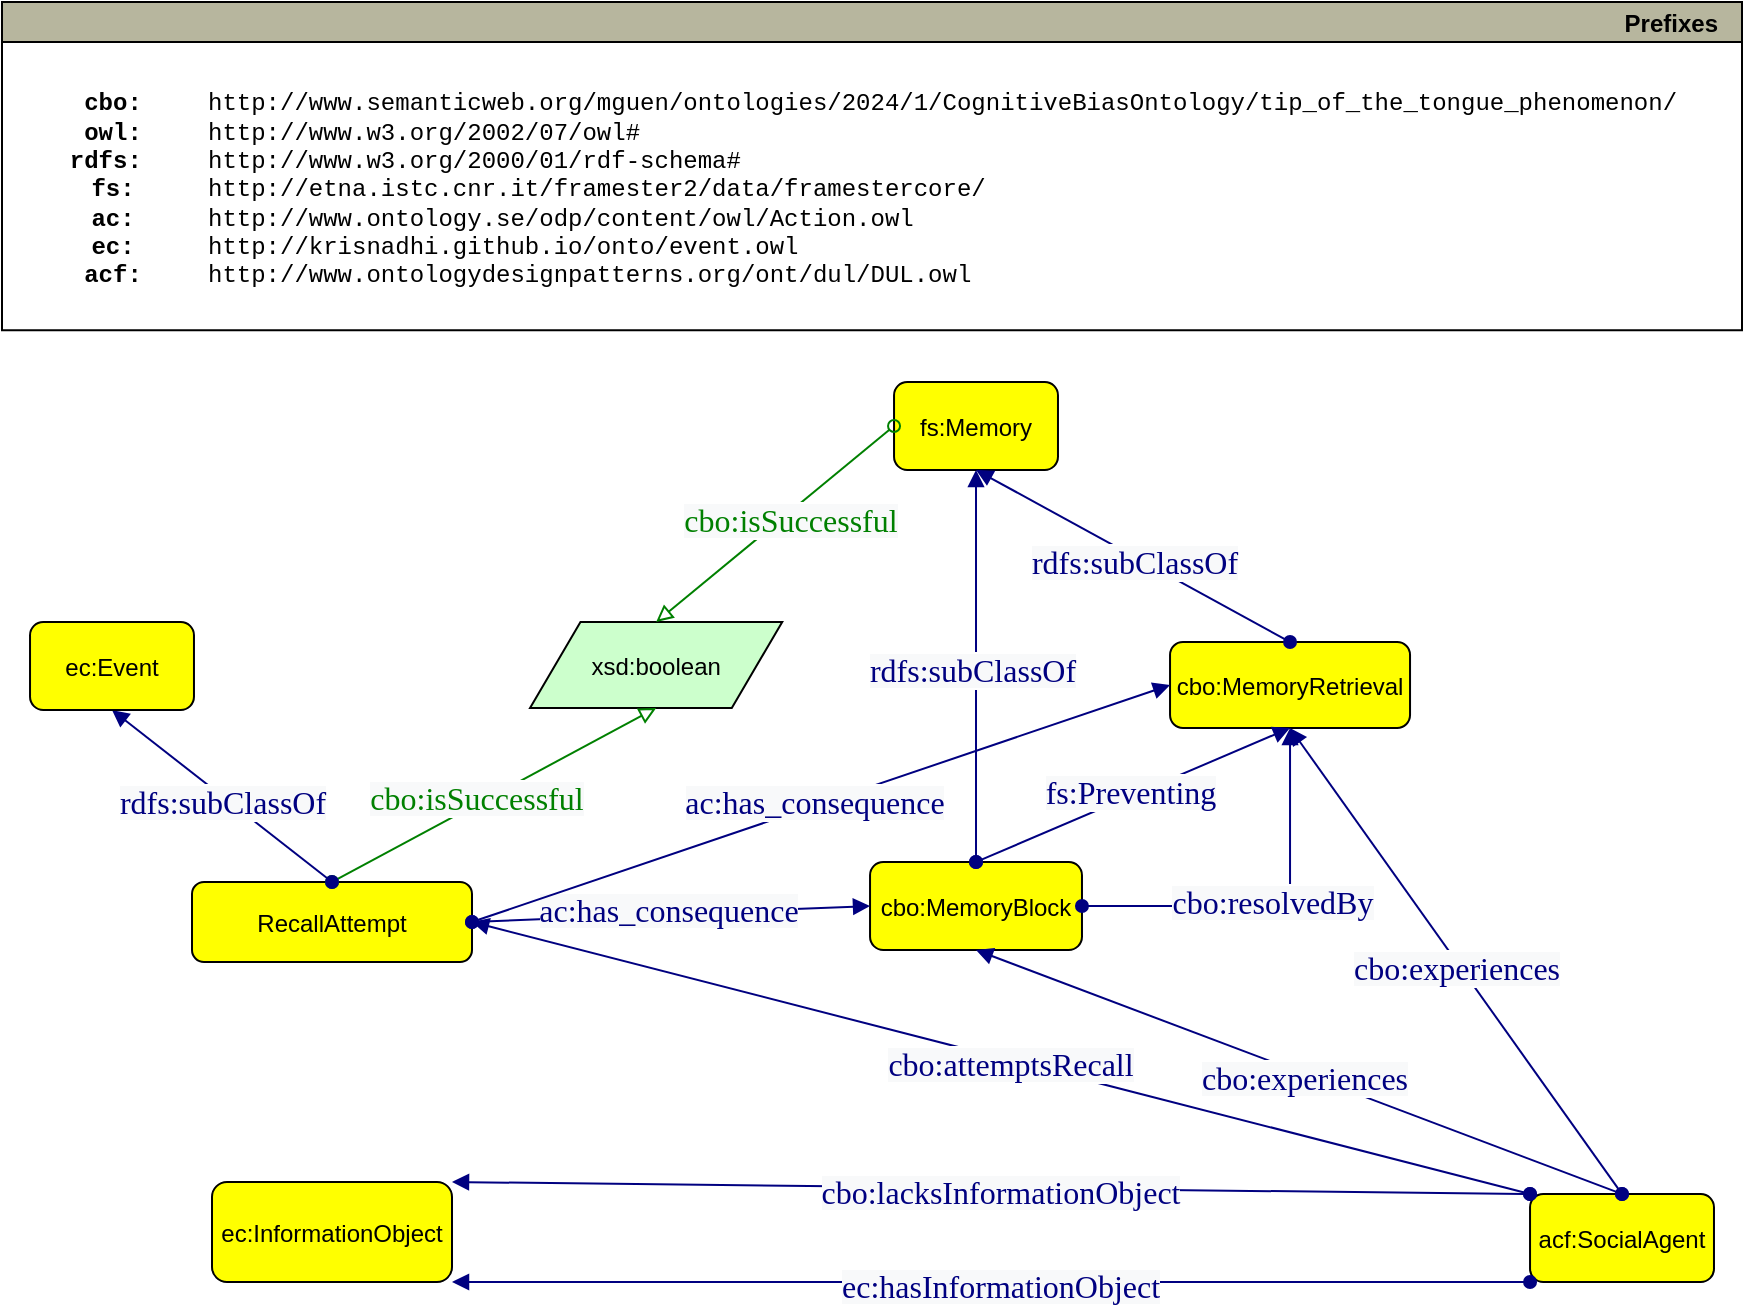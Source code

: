 <mxfile version="23.1.6" type="device">
  <diagram id="6d8gwa83Z1-3ITr1Tqsd" name="Pagina-1">
    <mxGraphModel dx="1318" dy="1720" grid="1" gridSize="10" guides="1" tooltips="1" connect="1" arrows="1" fold="1" page="1" pageScale="1" pageWidth="827" pageHeight="1169" math="0" shadow="0">
      <root>
        <mxCell id="0" />
        <mxCell id="1" parent="0" />
        <mxCell id="SscuQnC_vR0tz2D76TeG-1" value="Prefixes" style="graphMlID=n0;shape=swimlane;startSize=20;fillColor=#b7b69e;strokeColor=#000000;strokeWidth=1.0;align=right;spacingRight=10;fontStyle=1" parent="1" vertex="1">
          <mxGeometry x="375" y="-40" width="870" height="164.1" as="geometry" />
        </mxCell>
        <mxCell id="SscuQnC_vR0tz2D76TeG-2" value="&lt;b&gt;cbo:&lt;br&gt;owl:&lt;br&gt;rdfs:&amp;nbsp;&lt;br&gt;fs:&lt;br&gt;ac:&lt;br&gt;ec:&lt;br&gt;acf:&lt;br&gt;&lt;/b&gt;" style="text;html=1;align=center;verticalAlign=middle;resizable=0;points=[];autosize=1;fontFamily=Courier New;" parent="SscuQnC_vR0tz2D76TeG-1" vertex="1">
          <mxGeometry x="19.996" y="39.1" width="70" height="110" as="geometry" />
        </mxCell>
        <mxCell id="SscuQnC_vR0tz2D76TeG-3" value="http://www.semanticweb.org/mguen/ontologies/2024/1/CognitiveBiasOntology/tip_of_the_tongue_phenomenon/&lt;br&gt;http://www.w3.org/2002/07/owl#&lt;br&gt;http://www.w3.org/2000/01/rdf-schema#&lt;br&gt;http://etna.istc.cnr.it/framester2/data/framestercore/&lt;br&gt;http://www.ontology.se/odp/content/owl/Action.owl&lt;br&gt;http://krisnadhi.github.io/onto/event.owl&lt;br&gt;http://www.ontologydesignpatterns.org/ont/dul/DUL.owl" style="text;html=1;align=left;verticalAlign=middle;resizable=0;points=[];autosize=1;fontFamily=Courier New;" parent="1" vertex="1">
          <mxGeometry x="475.996" y="-0.9" width="760" height="110" as="geometry" />
        </mxCell>
        <mxCell id="Dj5UaSy7y9we4r559xRQ-1" value="acf:SocialAgent" style="graphMlID=n4;shape=rect;rounded=1;arcsize=30;fillColor=#ffff00;strokeColor=#000000;strokeWidth=1.0" parent="1" vertex="1">
          <mxGeometry x="1139.02" y="556" width="91.97" height="44" as="geometry" />
        </mxCell>
        <mxCell id="Dj5UaSy7y9we4r559xRQ-2" value="RecallAttempt" style="graphMlID=n4;shape=rect;rounded=1;arcsize=30;fillColor=#ffff00;strokeColor=#000000;strokeWidth=1.0" parent="1" vertex="1">
          <mxGeometry x="470" y="400" width="140" height="40" as="geometry" />
        </mxCell>
        <mxCell id="Dj5UaSy7y9we4r559xRQ-3" value="cbo:MemoryBlock" style="graphMlID=n4;shape=rect;rounded=1;arcsize=30;fillColor=#ffff00;strokeColor=#000000;strokeWidth=1.0" parent="1" vertex="1">
          <mxGeometry x="809.02" y="390" width="105.97" height="44" as="geometry" />
        </mxCell>
        <mxCell id="Dj5UaSy7y9we4r559xRQ-4" value="cbo:MemoryRetrieval" style="graphMlID=n4;shape=rect;rounded=1;arcsize=30;fillColor=#ffff00;strokeColor=#000000;strokeWidth=1.0" parent="1" vertex="1">
          <mxGeometry x="959.02" y="280" width="120" height="43" as="geometry" />
        </mxCell>
        <mxCell id="Dj5UaSy7y9we4r559xRQ-5" value="" style="graphMlID=e0;rounded=0;endArrow=block;strokeColor=#000080;strokeWidth=1.0;startArrow=oval;startFill=1;endFill=1;exitX=1;exitY=0.5;exitDx=0;exitDy=0;entryX=0.5;entryY=1;entryDx=0;entryDy=0;noEdgeStyle=1;" parent="1" source="Dj5UaSy7y9we4r559xRQ-3" target="Dj5UaSy7y9we4r559xRQ-4" edge="1">
          <mxGeometry relative="1" as="geometry">
            <mxPoint x="1013.02" y="465" as="sourcePoint" />
            <mxPoint x="1267.02" y="235" as="targetPoint" />
            <Array as="points">
              <mxPoint x="1019.02" y="412" />
            </Array>
          </mxGeometry>
        </mxCell>
        <mxCell id="Dj5UaSy7y9we4r559xRQ-6" value="&lt;span style=&quot;color: rgb(0 , 0 , 128) ; font-family: &amp;quot;dialog&amp;quot; ; font-size: 16px ; background-color: rgb(248 , 249 , 250)&quot;&gt;cbo:resolvedBy&lt;/span&gt;" style="text;html=1;align=center;verticalAlign=middle;resizable=0;points=[];labelBackgroundColor=#ffffff;" parent="Dj5UaSy7y9we4r559xRQ-5" vertex="1" connectable="0">
          <mxGeometry x="-0.017" y="2" relative="1" as="geometry">
            <mxPoint as="offset" />
          </mxGeometry>
        </mxCell>
        <mxCell id="Dj5UaSy7y9we4r559xRQ-7" value="" style="graphMlID=e0;rounded=0;endArrow=block;strokeColor=#000080;strokeWidth=1.0;startArrow=oval;startFill=1;endFill=1;entryX=0.5;entryY=1;entryDx=0;entryDy=0;noEdgeStyle=1;exitX=0.5;exitY=0;exitDx=0;exitDy=0;" parent="1" source="Dj5UaSy7y9we4r559xRQ-3" target="Dj5UaSy7y9we4r559xRQ-4" edge="1">
          <mxGeometry relative="1" as="geometry">
            <mxPoint x="1009.02" y="420" as="sourcePoint" />
            <mxPoint x="699.02" y="466" as="targetPoint" />
            <Array as="points" />
          </mxGeometry>
        </mxCell>
        <mxCell id="Dj5UaSy7y9we4r559xRQ-8" value="&lt;span style=&quot;color: rgb(0 , 0 , 128) ; font-family: &amp;quot;dialog&amp;quot; ; font-size: 16px ; background-color: rgb(248 , 249 , 250)&quot;&gt;fs:Preventing&lt;/span&gt;" style="text;html=1;align=center;verticalAlign=middle;resizable=0;points=[];labelBackgroundColor=#ffffff;" parent="Dj5UaSy7y9we4r559xRQ-7" vertex="1" connectable="0">
          <mxGeometry x="-0.017" y="2" relative="1" as="geometry">
            <mxPoint as="offset" />
          </mxGeometry>
        </mxCell>
        <mxCell id="Dj5UaSy7y9we4r559xRQ-9" value="" style="graphMlID=e0;rounded=0;endArrow=block;strokeColor=#000080;strokeWidth=1.0;startArrow=oval;startFill=1;endFill=1;exitX=0;exitY=0;exitDx=0;exitDy=0;entryX=1;entryY=0;entryDx=0;entryDy=0;" parent="1" source="Dj5UaSy7y9we4r559xRQ-1" target="Dj5UaSy7y9we4r559xRQ-11" edge="1">
          <mxGeometry relative="1" as="geometry">
            <mxPoint x="619.02" y="380" as="sourcePoint" />
            <mxPoint x="869.02" y="710" as="targetPoint" />
            <Array as="points" />
          </mxGeometry>
        </mxCell>
        <mxCell id="Dj5UaSy7y9we4r559xRQ-10" value="&lt;span style=&quot;color: rgb(0 , 0 , 128) ; font-family: &amp;quot;dialog&amp;quot; ; font-size: 16px ; background-color: rgb(248 , 249 , 250)&quot;&gt;cbo:lacksInformationObject&lt;/span&gt;" style="text;html=1;align=center;verticalAlign=middle;resizable=0;points=[];labelBackgroundColor=#ffffff;" parent="Dj5UaSy7y9we4r559xRQ-9" vertex="1" connectable="0">
          <mxGeometry x="-0.017" y="2" relative="1" as="geometry">
            <mxPoint as="offset" />
          </mxGeometry>
        </mxCell>
        <mxCell id="Dj5UaSy7y9we4r559xRQ-11" value="ec:InformationObject" style="graphMlID=n4;shape=rect;rounded=1;arcsize=30;fillColor=#ffff00;strokeColor=#000000;strokeWidth=1.0" parent="1" vertex="1">
          <mxGeometry x="480" y="550" width="120" height="50" as="geometry" />
        </mxCell>
        <mxCell id="Dj5UaSy7y9we4r559xRQ-12" value="" style="graphMlID=e0;rounded=0;endArrow=block;strokeColor=#000080;strokeWidth=1.0;startArrow=oval;startFill=1;endFill=1;exitX=0.5;exitY=0;exitDx=0;exitDy=0;entryX=0.5;entryY=1;entryDx=0;entryDy=0;" parent="1" source="Dj5UaSy7y9we4r559xRQ-1" target="Dj5UaSy7y9we4r559xRQ-3" edge="1">
          <mxGeometry relative="1" as="geometry">
            <mxPoint x="689.02" y="290.082" as="sourcePoint" />
            <mxPoint x="419.02" y="352" as="targetPoint" />
          </mxGeometry>
        </mxCell>
        <mxCell id="Dj5UaSy7y9we4r559xRQ-13" value="&lt;span style=&quot;color: rgb(0 , 0 , 128) ; font-family: &amp;quot;dialog&amp;quot; ; font-size: 16px ; background-color: rgb(248 , 249 , 250)&quot;&gt;cbo:experiences&lt;/span&gt;" style="text;html=1;align=center;verticalAlign=middle;resizable=0;points=[];labelBackgroundColor=#ffffff;" parent="Dj5UaSy7y9we4r559xRQ-12" vertex="1" connectable="0">
          <mxGeometry x="-0.017" y="2" relative="1" as="geometry">
            <mxPoint as="offset" />
          </mxGeometry>
        </mxCell>
        <mxCell id="Dj5UaSy7y9we4r559xRQ-14" value="" style="graphMlID=e0;rounded=0;endArrow=block;strokeColor=#000080;strokeWidth=1.0;startArrow=oval;startFill=1;endFill=1;exitX=1;exitY=0.5;exitDx=0;exitDy=0;entryX=0;entryY=0.5;entryDx=0;entryDy=0;noEdgeStyle=1;" parent="1" source="Dj5UaSy7y9we4r559xRQ-2" target="Dj5UaSy7y9we4r559xRQ-3" edge="1">
          <mxGeometry relative="1" as="geometry">
            <mxPoint x="900.02" y="130" as="sourcePoint" />
            <mxPoint x="899.02" y="498" as="targetPoint" />
          </mxGeometry>
        </mxCell>
        <mxCell id="Dj5UaSy7y9we4r559xRQ-15" value="&lt;span style=&quot;color: rgb(0 , 0 , 128) ; font-family: &amp;quot;dialog&amp;quot; ; font-size: 16px ; background-color: rgb(248 , 249 , 250)&quot;&gt;ac:has_consequence&lt;/span&gt;" style="text;html=1;align=center;verticalAlign=middle;resizable=0;points=[];labelBackgroundColor=#ffffff;" parent="Dj5UaSy7y9we4r559xRQ-14" vertex="1" connectable="0">
          <mxGeometry x="-0.017" y="2" relative="1" as="geometry">
            <mxPoint as="offset" />
          </mxGeometry>
        </mxCell>
        <mxCell id="Dj5UaSy7y9we4r559xRQ-16" value="xsd:boolean" style="graphMlID=n6;shape=parallelogram;fillColor=#ccffcc;strokeColor=#000000;strokeWidth=1.0" parent="1" vertex="1">
          <mxGeometry x="639.02" y="270" width="126.095" height="43" as="geometry" />
        </mxCell>
        <mxCell id="Dj5UaSy7y9we4r559xRQ-17" value="" style="graphMlID=e2;rounded=0;endArrow=block;strokeColor=#008000;strokeWidth=1.0;startArrow=oval;startFill=0;endFill=0;exitX=0.5;exitY=0;exitDx=0;exitDy=0;entryX=0.5;entryY=1;entryDx=0;entryDy=0;" parent="1" source="Dj5UaSy7y9we4r559xRQ-2" target="Dj5UaSy7y9we4r559xRQ-16" edge="1">
          <mxGeometry relative="1" as="geometry">
            <mxPoint x="189.02" y="150" as="sourcePoint" />
            <mxPoint x="465.831" y="150.18" as="targetPoint" />
          </mxGeometry>
        </mxCell>
        <mxCell id="Dj5UaSy7y9we4r559xRQ-18" value="&lt;span style=&quot;color: rgb(0 , 128 , 0) ; font-family: &amp;quot;dialog&amp;quot; ; font-size: 16px ; background-color: rgb(248 , 249 , 250)&quot;&gt;cbo:isSuccessful&lt;/span&gt;" style="text;html=1;align=center;verticalAlign=middle;resizable=0;points=[];labelBackgroundColor=#ffffff;" parent="Dj5UaSy7y9we4r559xRQ-17" vertex="1" connectable="0">
          <mxGeometry x="-0.09" y="3" relative="1" as="geometry">
            <mxPoint as="offset" />
          </mxGeometry>
        </mxCell>
        <mxCell id="Dj5UaSy7y9we4r559xRQ-19" value="" style="graphMlID=e0;rounded=0;endArrow=block;strokeColor=#000080;strokeWidth=1.0;startArrow=oval;startFill=1;endFill=1;exitX=0;exitY=1;exitDx=0;exitDy=0;noEdgeStyle=1;entryX=1;entryY=1;entryDx=0;entryDy=0;" parent="1" source="Dj5UaSy7y9we4r559xRQ-1" target="Dj5UaSy7y9we4r559xRQ-11" edge="1">
          <mxGeometry relative="1" as="geometry">
            <mxPoint x="189.02" y="573" as="sourcePoint" />
            <mxPoint x="489.02" y="710" as="targetPoint" />
            <Array as="points" />
          </mxGeometry>
        </mxCell>
        <mxCell id="Dj5UaSy7y9we4r559xRQ-20" value="&lt;span style=&quot;color: rgb(0 , 0 , 128) ; font-family: &amp;quot;dialog&amp;quot; ; font-size: 16px ; background-color: rgb(248 , 249 , 250)&quot;&gt;ec:hasInformationObject&lt;/span&gt;" style="text;html=1;align=center;verticalAlign=middle;resizable=0;points=[];labelBackgroundColor=#ffffff;" parent="Dj5UaSy7y9we4r559xRQ-19" vertex="1" connectable="0">
          <mxGeometry x="-0.017" y="2" relative="1" as="geometry">
            <mxPoint as="offset" />
          </mxGeometry>
        </mxCell>
        <mxCell id="Dj5UaSy7y9we4r559xRQ-21" value="" style="graphMlID=e0;rounded=0;endArrow=block;strokeColor=#000080;strokeWidth=1.0;startArrow=oval;startFill=1;endFill=1;exitX=0.5;exitY=0;exitDx=0;exitDy=0;entryX=0.5;entryY=1;entryDx=0;entryDy=0;" parent="1" source="Dj5UaSy7y9we4r559xRQ-2" target="Dj5UaSy7y9we4r559xRQ-23" edge="1">
          <mxGeometry relative="1" as="geometry">
            <mxPoint x="669.02" y="300" as="sourcePoint" />
            <mxPoint x="589.02" y="250" as="targetPoint" />
          </mxGeometry>
        </mxCell>
        <mxCell id="Dj5UaSy7y9we4r559xRQ-22" value="&lt;span style=&quot;color: rgb(0 , 0 , 128) ; font-family: &amp;quot;dialog&amp;quot; ; font-size: 16px ; background-color: rgb(248 , 249 , 250)&quot;&gt;rdfs:subClassOf&lt;/span&gt;" style="text;html=1;align=center;verticalAlign=middle;resizable=0;points=[];labelBackgroundColor=#ffffff;" parent="Dj5UaSy7y9we4r559xRQ-21" vertex="1" connectable="0">
          <mxGeometry x="-0.017" y="2" relative="1" as="geometry">
            <mxPoint as="offset" />
          </mxGeometry>
        </mxCell>
        <mxCell id="Dj5UaSy7y9we4r559xRQ-23" value="ec:Event" style="graphMlID=n4;shape=rect;rounded=1;arcsize=30;fillColor=#ffff00;strokeColor=#000000;strokeWidth=1.0" parent="1" vertex="1">
          <mxGeometry x="389.016" y="270" width="81.968" height="44" as="geometry" />
        </mxCell>
        <mxCell id="Dj5UaSy7y9we4r559xRQ-24" value="" style="graphMlID=e0;rounded=0;endArrow=block;strokeColor=#000080;strokeWidth=1.0;startArrow=oval;startFill=1;endFill=1;exitX=0;exitY=0;exitDx=0;exitDy=0;noEdgeStyle=1;entryX=1;entryY=0.5;entryDx=0;entryDy=0;" parent="1" source="Dj5UaSy7y9we4r559xRQ-1" target="Dj5UaSy7y9we4r559xRQ-2" edge="1">
          <mxGeometry relative="1" as="geometry">
            <mxPoint x="495.34" y="460" as="sourcePoint" />
            <mxPoint x="495.34" y="664" as="targetPoint" />
            <Array as="points" />
          </mxGeometry>
        </mxCell>
        <mxCell id="Dj5UaSy7y9we4r559xRQ-25" value="&lt;font face=&quot;dialog&quot; color=&quot;#000080&quot;&gt;&lt;span style=&quot;font-size: 16px; background-color: rgb(248, 249, 250);&quot;&gt;cbo:attemptsRecall&lt;/span&gt;&lt;/font&gt;" style="text;html=1;align=center;verticalAlign=middle;resizable=0;points=[];labelBackgroundColor=#ffffff;" parent="Dj5UaSy7y9we4r559xRQ-24" vertex="1" connectable="0">
          <mxGeometry x="-0.017" y="2" relative="1" as="geometry">
            <mxPoint as="offset" />
          </mxGeometry>
        </mxCell>
        <mxCell id="Dj5UaSy7y9we4r559xRQ-26" value="" style="graphMlID=e0;rounded=0;endArrow=block;strokeColor=#000080;strokeWidth=1.0;startArrow=oval;startFill=1;endFill=1;exitX=0.5;exitY=0;exitDx=0;exitDy=0;entryX=0.5;entryY=1;entryDx=0;entryDy=0;" parent="1" source="Dj5UaSy7y9we4r559xRQ-1" target="Dj5UaSy7y9we4r559xRQ-4" edge="1">
          <mxGeometry relative="1" as="geometry">
            <mxPoint x="1309.02" y="590" as="sourcePoint" />
            <mxPoint x="1032.02" y="380" as="targetPoint" />
          </mxGeometry>
        </mxCell>
        <mxCell id="Dj5UaSy7y9we4r559xRQ-27" value="&lt;span style=&quot;color: rgb(0 , 0 , 128) ; font-family: &amp;quot;dialog&amp;quot; ; font-size: 16px ; background-color: rgb(248 , 249 , 250)&quot;&gt;cbo:experiences&lt;/span&gt;" style="text;html=1;align=center;verticalAlign=middle;resizable=0;points=[];labelBackgroundColor=#ffffff;" parent="Dj5UaSy7y9we4r559xRQ-26" vertex="1" connectable="0">
          <mxGeometry x="-0.017" y="2" relative="1" as="geometry">
            <mxPoint as="offset" />
          </mxGeometry>
        </mxCell>
        <mxCell id="Dj5UaSy7y9we4r559xRQ-28" value="" style="graphMlID=e0;rounded=0;endArrow=block;strokeColor=#000080;strokeWidth=1.0;startArrow=oval;startFill=1;endFill=1;exitX=1;exitY=0.5;exitDx=0;exitDy=0;entryX=0;entryY=0.5;entryDx=0;entryDy=0;noEdgeStyle=1;" parent="1" source="Dj5UaSy7y9we4r559xRQ-2" target="Dj5UaSy7y9we4r559xRQ-4" edge="1">
          <mxGeometry relative="1" as="geometry">
            <mxPoint x="819.02" y="360" as="sourcePoint" />
            <mxPoint x="979.02" y="358" as="targetPoint" />
          </mxGeometry>
        </mxCell>
        <mxCell id="Dj5UaSy7y9we4r559xRQ-29" value="&lt;span style=&quot;color: rgb(0 , 0 , 128) ; font-family: &amp;quot;dialog&amp;quot; ; font-size: 16px ; background-color: rgb(248 , 249 , 250)&quot;&gt;ac:has_consequence&lt;/span&gt;" style="text;html=1;align=center;verticalAlign=middle;resizable=0;points=[];labelBackgroundColor=#ffffff;" parent="Dj5UaSy7y9we4r559xRQ-28" vertex="1" connectable="0">
          <mxGeometry x="-0.017" y="2" relative="1" as="geometry">
            <mxPoint as="offset" />
          </mxGeometry>
        </mxCell>
        <mxCell id="Dj5UaSy7y9we4r559xRQ-30" value="" style="graphMlID=e0;rounded=0;endArrow=block;strokeColor=#000080;strokeWidth=1.0;startArrow=oval;startFill=1;endFill=1;exitX=0.5;exitY=0;exitDx=0;exitDy=0;entryX=0.5;entryY=1;entryDx=0;entryDy=0;" parent="1" source="Dj5UaSy7y9we4r559xRQ-3" target="Dj5UaSy7y9we4r559xRQ-32" edge="1">
          <mxGeometry relative="1" as="geometry">
            <mxPoint x="810" y="300.082" as="sourcePoint" />
            <mxPoint x="860" y="210" as="targetPoint" />
          </mxGeometry>
        </mxCell>
        <mxCell id="Dj5UaSy7y9we4r559xRQ-31" value="&lt;span style=&quot;color: rgb(0 , 0 , 128) ; font-family: &amp;quot;dialog&amp;quot; ; font-size: 16px ; background-color: rgb(248 , 249 , 250)&quot;&gt;rdfs:subClassOf&lt;/span&gt;" style="text;html=1;align=center;verticalAlign=middle;resizable=0;points=[];labelBackgroundColor=#ffffff;" parent="Dj5UaSy7y9we4r559xRQ-30" vertex="1" connectable="0">
          <mxGeometry x="-0.017" y="2" relative="1" as="geometry">
            <mxPoint as="offset" />
          </mxGeometry>
        </mxCell>
        <mxCell id="Dj5UaSy7y9we4r559xRQ-32" value="fs:Memory" style="graphMlID=n4;shape=rect;rounded=1;arcsize=30;fillColor=#ffff00;strokeColor=#000000;strokeWidth=1.0" parent="1" vertex="1">
          <mxGeometry x="821.02" y="150" width="81.968" height="44" as="geometry" />
        </mxCell>
        <mxCell id="Dj5UaSy7y9we4r559xRQ-33" value="" style="graphMlID=e0;rounded=0;endArrow=block;strokeColor=#000080;strokeWidth=1.0;startArrow=oval;startFill=1;endFill=1;exitX=0.5;exitY=0;exitDx=0;exitDy=0;entryX=0.5;entryY=1;entryDx=0;entryDy=0;" parent="1" source="Dj5UaSy7y9we4r559xRQ-4" target="Dj5UaSy7y9we4r559xRQ-32" edge="1">
          <mxGeometry relative="1" as="geometry">
            <mxPoint x="760" y="260.082" as="sourcePoint" />
            <mxPoint x="911" y="260" as="targetPoint" />
          </mxGeometry>
        </mxCell>
        <mxCell id="Dj5UaSy7y9we4r559xRQ-34" value="&lt;span style=&quot;color: rgb(0 , 0 , 128) ; font-family: &amp;quot;dialog&amp;quot; ; font-size: 16px ; background-color: rgb(248 , 249 , 250)&quot;&gt;rdfs:subClassOf&lt;/span&gt;" style="text;html=1;align=center;verticalAlign=middle;resizable=0;points=[];labelBackgroundColor=#ffffff;" parent="Dj5UaSy7y9we4r559xRQ-33" vertex="1" connectable="0">
          <mxGeometry x="-0.017" y="2" relative="1" as="geometry">
            <mxPoint as="offset" />
          </mxGeometry>
        </mxCell>
        <mxCell id="AZOgCUtA54rfgu3ESysZ-2" value="" style="graphMlID=e2;rounded=0;endArrow=block;strokeColor=#008000;strokeWidth=1.0;startArrow=oval;startFill=0;endFill=0;exitX=0;exitY=0.5;exitDx=0;exitDy=0;entryX=0.5;entryY=0;entryDx=0;entryDy=0;" edge="1" parent="1" source="Dj5UaSy7y9we4r559xRQ-32" target="Dj5UaSy7y9we4r559xRQ-16">
          <mxGeometry relative="1" as="geometry">
            <mxPoint x="790" y="320" as="sourcePoint" />
            <mxPoint x="1066.811" y="320.18" as="targetPoint" />
          </mxGeometry>
        </mxCell>
        <mxCell id="AZOgCUtA54rfgu3ESysZ-3" value="&lt;span style=&quot;color: rgb(0 , 128 , 0) ; font-family: &amp;quot;dialog&amp;quot; ; font-size: 16px ; background-color: rgb(248 , 249 , 250)&quot;&gt;cbo:isSuccessful&lt;/span&gt;" style="text;html=1;align=center;verticalAlign=middle;resizable=0;points=[];labelBackgroundColor=#ffffff;" vertex="1" connectable="0" parent="AZOgCUtA54rfgu3ESysZ-2">
          <mxGeometry x="-0.09" y="3" relative="1" as="geometry">
            <mxPoint as="offset" />
          </mxGeometry>
        </mxCell>
      </root>
    </mxGraphModel>
  </diagram>
</mxfile>
